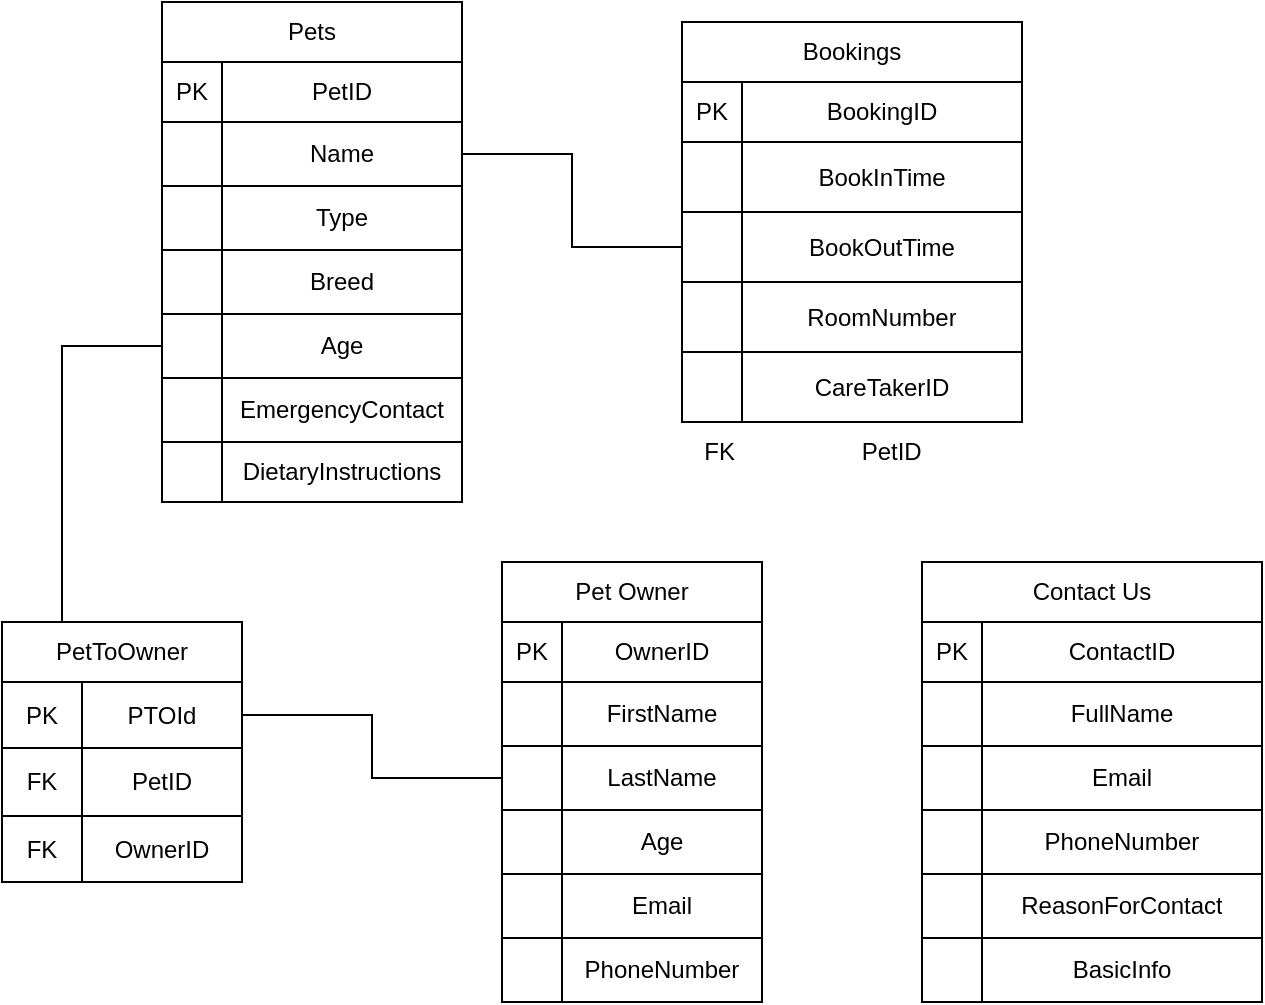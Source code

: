 <mxfile version="27.1.4">
  <diagram name="Page-1" id="VjwZRCNbRRKjsAiY8om_">
    <mxGraphModel dx="1042" dy="562" grid="1" gridSize="10" guides="1" tooltips="1" connect="1" arrows="1" fold="1" page="1" pageScale="1" pageWidth="850" pageHeight="1100" math="0" shadow="0">
      <root>
        <mxCell id="0" />
        <mxCell id="1" parent="0" />
        <mxCell id="clyEjY366EvGqqHMEU96-55" value="" style="shape=table;startSize=0;container=1;collapsible=0;childLayout=tableLayout;" parent="1" vertex="1">
          <mxGeometry x="210" y="100" width="150" height="160" as="geometry" />
        </mxCell>
        <mxCell id="clyEjY366EvGqqHMEU96-56" value="" style="shape=tableRow;horizontal=0;startSize=0;swimlaneHead=0;swimlaneBody=0;strokeColor=inherit;top=0;left=0;bottom=0;right=0;collapsible=0;dropTarget=0;fillColor=none;points=[[0,0.5],[1,0.5]];portConstraint=eastwest;" parent="clyEjY366EvGqqHMEU96-55" vertex="1">
          <mxGeometry width="150" height="32" as="geometry" />
        </mxCell>
        <mxCell id="clyEjY366EvGqqHMEU96-57" value="" style="shape=partialRectangle;html=1;whiteSpace=wrap;connectable=0;strokeColor=inherit;overflow=hidden;fillColor=none;top=0;left=0;bottom=0;right=0;pointerEvents=1;" parent="clyEjY366EvGqqHMEU96-56" vertex="1">
          <mxGeometry width="30" height="32" as="geometry">
            <mxRectangle width="30" height="32" as="alternateBounds" />
          </mxGeometry>
        </mxCell>
        <mxCell id="clyEjY366EvGqqHMEU96-58" value="Name" style="shape=partialRectangle;html=1;whiteSpace=wrap;connectable=0;strokeColor=inherit;overflow=hidden;fillColor=none;top=0;left=0;bottom=0;right=0;pointerEvents=1;" parent="clyEjY366EvGqqHMEU96-56" vertex="1">
          <mxGeometry x="30" width="120" height="32" as="geometry">
            <mxRectangle width="120" height="32" as="alternateBounds" />
          </mxGeometry>
        </mxCell>
        <mxCell id="clyEjY366EvGqqHMEU96-59" value="" style="shape=tableRow;horizontal=0;startSize=0;swimlaneHead=0;swimlaneBody=0;strokeColor=inherit;top=0;left=0;bottom=0;right=0;collapsible=0;dropTarget=0;fillColor=none;points=[[0,0.5],[1,0.5]];portConstraint=eastwest;" parent="clyEjY366EvGqqHMEU96-55" vertex="1">
          <mxGeometry y="32" width="150" height="32" as="geometry" />
        </mxCell>
        <mxCell id="clyEjY366EvGqqHMEU96-60" value="" style="shape=partialRectangle;html=1;whiteSpace=wrap;connectable=0;strokeColor=inherit;overflow=hidden;fillColor=none;top=0;left=0;bottom=0;right=0;pointerEvents=1;" parent="clyEjY366EvGqqHMEU96-59" vertex="1">
          <mxGeometry width="30" height="32" as="geometry">
            <mxRectangle width="30" height="32" as="alternateBounds" />
          </mxGeometry>
        </mxCell>
        <mxCell id="clyEjY366EvGqqHMEU96-61" value="Type" style="shape=partialRectangle;html=1;whiteSpace=wrap;connectable=0;strokeColor=inherit;overflow=hidden;fillColor=none;top=0;left=0;bottom=0;right=0;pointerEvents=1;" parent="clyEjY366EvGqqHMEU96-59" vertex="1">
          <mxGeometry x="30" width="120" height="32" as="geometry">
            <mxRectangle width="120" height="32" as="alternateBounds" />
          </mxGeometry>
        </mxCell>
        <mxCell id="clyEjY366EvGqqHMEU96-62" value="" style="shape=tableRow;horizontal=0;startSize=0;swimlaneHead=0;swimlaneBody=0;strokeColor=inherit;top=0;left=0;bottom=0;right=0;collapsible=0;dropTarget=0;fillColor=none;points=[[0,0.5],[1,0.5]];portConstraint=eastwest;" parent="clyEjY366EvGqqHMEU96-55" vertex="1">
          <mxGeometry y="64" width="150" height="32" as="geometry" />
        </mxCell>
        <mxCell id="clyEjY366EvGqqHMEU96-63" value="" style="shape=partialRectangle;html=1;whiteSpace=wrap;connectable=0;strokeColor=inherit;overflow=hidden;fillColor=none;top=0;left=0;bottom=0;right=0;pointerEvents=1;" parent="clyEjY366EvGqqHMEU96-62" vertex="1">
          <mxGeometry width="30" height="32" as="geometry">
            <mxRectangle width="30" height="32" as="alternateBounds" />
          </mxGeometry>
        </mxCell>
        <mxCell id="clyEjY366EvGqqHMEU96-64" value="Breed" style="shape=partialRectangle;html=1;whiteSpace=wrap;connectable=0;strokeColor=inherit;overflow=hidden;fillColor=none;top=0;left=0;bottom=0;right=0;pointerEvents=1;" parent="clyEjY366EvGqqHMEU96-62" vertex="1">
          <mxGeometry x="30" width="120" height="32" as="geometry">
            <mxRectangle width="120" height="32" as="alternateBounds" />
          </mxGeometry>
        </mxCell>
        <mxCell id="clyEjY366EvGqqHMEU96-65" value="" style="shape=tableRow;horizontal=0;startSize=0;swimlaneHead=0;swimlaneBody=0;strokeColor=inherit;top=0;left=0;bottom=0;right=0;collapsible=0;dropTarget=0;fillColor=none;points=[[0,0.5],[1,0.5]];portConstraint=eastwest;" parent="clyEjY366EvGqqHMEU96-55" vertex="1">
          <mxGeometry y="96" width="150" height="32" as="geometry" />
        </mxCell>
        <mxCell id="clyEjY366EvGqqHMEU96-66" value="" style="shape=partialRectangle;html=1;whiteSpace=wrap;connectable=0;strokeColor=inherit;overflow=hidden;fillColor=none;top=0;left=0;bottom=0;right=0;pointerEvents=1;" parent="clyEjY366EvGqqHMEU96-65" vertex="1">
          <mxGeometry width="30" height="32" as="geometry">
            <mxRectangle width="30" height="32" as="alternateBounds" />
          </mxGeometry>
        </mxCell>
        <mxCell id="clyEjY366EvGqqHMEU96-67" value="Age" style="shape=partialRectangle;html=1;whiteSpace=wrap;connectable=0;strokeColor=inherit;overflow=hidden;fillColor=none;top=0;left=0;bottom=0;right=0;pointerEvents=1;" parent="clyEjY366EvGqqHMEU96-65" vertex="1">
          <mxGeometry x="30" width="120" height="32" as="geometry">
            <mxRectangle width="120" height="32" as="alternateBounds" />
          </mxGeometry>
        </mxCell>
        <mxCell id="clyEjY366EvGqqHMEU96-68" value="" style="shape=tableRow;horizontal=0;startSize=0;swimlaneHead=0;swimlaneBody=0;strokeColor=inherit;top=0;left=0;bottom=0;right=0;collapsible=0;dropTarget=0;fillColor=none;points=[[0,0.5],[1,0.5]];portConstraint=eastwest;" parent="clyEjY366EvGqqHMEU96-55" vertex="1">
          <mxGeometry y="128" width="150" height="32" as="geometry" />
        </mxCell>
        <mxCell id="clyEjY366EvGqqHMEU96-69" value="" style="shape=partialRectangle;html=1;whiteSpace=wrap;connectable=0;strokeColor=inherit;overflow=hidden;fillColor=none;top=0;left=0;bottom=0;right=0;pointerEvents=1;" parent="clyEjY366EvGqqHMEU96-68" vertex="1">
          <mxGeometry width="30" height="32" as="geometry">
            <mxRectangle width="30" height="32" as="alternateBounds" />
          </mxGeometry>
        </mxCell>
        <mxCell id="clyEjY366EvGqqHMEU96-70" value="EmergencyContact" style="shape=partialRectangle;html=1;whiteSpace=wrap;connectable=0;strokeColor=inherit;overflow=hidden;fillColor=none;top=0;left=0;bottom=0;right=0;pointerEvents=1;" parent="clyEjY366EvGqqHMEU96-68" vertex="1">
          <mxGeometry x="30" width="120" height="32" as="geometry">
            <mxRectangle width="120" height="32" as="alternateBounds" />
          </mxGeometry>
        </mxCell>
        <mxCell id="clyEjY366EvGqqHMEU96-71" value="Pets" style="rounded=0;whiteSpace=wrap;html=1;" parent="1" vertex="1">
          <mxGeometry x="210" y="40" width="150" height="30" as="geometry" />
        </mxCell>
        <mxCell id="clyEjY366EvGqqHMEU96-72" value="PK" style="rounded=0;whiteSpace=wrap;html=1;" parent="1" vertex="1">
          <mxGeometry x="210" y="70" width="30" height="30" as="geometry" />
        </mxCell>
        <mxCell id="clyEjY366EvGqqHMEU96-73" value="PetID" style="rounded=0;whiteSpace=wrap;html=1;" parent="1" vertex="1">
          <mxGeometry x="240" y="70" width="120" height="30" as="geometry" />
        </mxCell>
        <mxCell id="clyEjY366EvGqqHMEU96-90" value="Bookings" style="rounded=0;whiteSpace=wrap;html=1;" parent="1" vertex="1">
          <mxGeometry x="470" y="50" width="170" height="30" as="geometry" />
        </mxCell>
        <mxCell id="clyEjY366EvGqqHMEU96-91" value="PK" style="rounded=0;whiteSpace=wrap;html=1;" parent="1" vertex="1">
          <mxGeometry x="470" y="80" width="30" height="30" as="geometry" />
        </mxCell>
        <mxCell id="clyEjY366EvGqqHMEU96-92" value="BookingID" style="rounded=0;whiteSpace=wrap;html=1;" parent="1" vertex="1">
          <mxGeometry x="500" y="80" width="140" height="30" as="geometry" />
        </mxCell>
        <mxCell id="clyEjY366EvGqqHMEU96-93" value="" style="shape=table;startSize=0;container=1;collapsible=0;childLayout=tableLayout;" parent="1" vertex="1">
          <mxGeometry x="380" y="380" width="130" height="160" as="geometry" />
        </mxCell>
        <mxCell id="clyEjY366EvGqqHMEU96-94" value="" style="shape=tableRow;horizontal=0;startSize=0;swimlaneHead=0;swimlaneBody=0;strokeColor=inherit;top=0;left=0;bottom=0;right=0;collapsible=0;dropTarget=0;fillColor=none;points=[[0,0.5],[1,0.5]];portConstraint=eastwest;" parent="clyEjY366EvGqqHMEU96-93" vertex="1">
          <mxGeometry width="130" height="32" as="geometry" />
        </mxCell>
        <mxCell id="clyEjY366EvGqqHMEU96-95" value="" style="shape=partialRectangle;html=1;whiteSpace=wrap;connectable=0;strokeColor=inherit;overflow=hidden;fillColor=none;top=0;left=0;bottom=0;right=0;pointerEvents=1;" parent="clyEjY366EvGqqHMEU96-94" vertex="1">
          <mxGeometry width="30" height="32" as="geometry">
            <mxRectangle width="30" height="32" as="alternateBounds" />
          </mxGeometry>
        </mxCell>
        <mxCell id="clyEjY366EvGqqHMEU96-96" value="FirstName" style="shape=partialRectangle;html=1;whiteSpace=wrap;connectable=0;strokeColor=inherit;overflow=hidden;fillColor=none;top=0;left=0;bottom=0;right=0;pointerEvents=1;" parent="clyEjY366EvGqqHMEU96-94" vertex="1">
          <mxGeometry x="30" width="100" height="32" as="geometry">
            <mxRectangle width="100" height="32" as="alternateBounds" />
          </mxGeometry>
        </mxCell>
        <mxCell id="clyEjY366EvGqqHMEU96-97" value="" style="shape=tableRow;horizontal=0;startSize=0;swimlaneHead=0;swimlaneBody=0;strokeColor=inherit;top=0;left=0;bottom=0;right=0;collapsible=0;dropTarget=0;fillColor=none;points=[[0,0.5],[1,0.5]];portConstraint=eastwest;" parent="clyEjY366EvGqqHMEU96-93" vertex="1">
          <mxGeometry y="32" width="130" height="32" as="geometry" />
        </mxCell>
        <mxCell id="clyEjY366EvGqqHMEU96-98" value="" style="shape=partialRectangle;html=1;whiteSpace=wrap;connectable=0;strokeColor=inherit;overflow=hidden;fillColor=none;top=0;left=0;bottom=0;right=0;pointerEvents=1;" parent="clyEjY366EvGqqHMEU96-97" vertex="1">
          <mxGeometry width="30" height="32" as="geometry">
            <mxRectangle width="30" height="32" as="alternateBounds" />
          </mxGeometry>
        </mxCell>
        <mxCell id="clyEjY366EvGqqHMEU96-99" value="LastName" style="shape=partialRectangle;html=1;whiteSpace=wrap;connectable=0;strokeColor=inherit;overflow=hidden;fillColor=none;top=0;left=0;bottom=0;right=0;pointerEvents=1;" parent="clyEjY366EvGqqHMEU96-97" vertex="1">
          <mxGeometry x="30" width="100" height="32" as="geometry">
            <mxRectangle width="100" height="32" as="alternateBounds" />
          </mxGeometry>
        </mxCell>
        <mxCell id="clyEjY366EvGqqHMEU96-100" value="" style="shape=tableRow;horizontal=0;startSize=0;swimlaneHead=0;swimlaneBody=0;strokeColor=inherit;top=0;left=0;bottom=0;right=0;collapsible=0;dropTarget=0;fillColor=none;points=[[0,0.5],[1,0.5]];portConstraint=eastwest;" parent="clyEjY366EvGqqHMEU96-93" vertex="1">
          <mxGeometry y="64" width="130" height="32" as="geometry" />
        </mxCell>
        <mxCell id="clyEjY366EvGqqHMEU96-101" value="" style="shape=partialRectangle;html=1;whiteSpace=wrap;connectable=0;strokeColor=inherit;overflow=hidden;fillColor=none;top=0;left=0;bottom=0;right=0;pointerEvents=1;" parent="clyEjY366EvGqqHMEU96-100" vertex="1">
          <mxGeometry width="30" height="32" as="geometry">
            <mxRectangle width="30" height="32" as="alternateBounds" />
          </mxGeometry>
        </mxCell>
        <mxCell id="clyEjY366EvGqqHMEU96-102" value="Age" style="shape=partialRectangle;html=1;whiteSpace=wrap;connectable=0;strokeColor=inherit;overflow=hidden;fillColor=none;top=0;left=0;bottom=0;right=0;pointerEvents=1;" parent="clyEjY366EvGqqHMEU96-100" vertex="1">
          <mxGeometry x="30" width="100" height="32" as="geometry">
            <mxRectangle width="100" height="32" as="alternateBounds" />
          </mxGeometry>
        </mxCell>
        <mxCell id="clyEjY366EvGqqHMEU96-103" value="" style="shape=tableRow;horizontal=0;startSize=0;swimlaneHead=0;swimlaneBody=0;strokeColor=inherit;top=0;left=0;bottom=0;right=0;collapsible=0;dropTarget=0;fillColor=none;points=[[0,0.5],[1,0.5]];portConstraint=eastwest;" parent="clyEjY366EvGqqHMEU96-93" vertex="1">
          <mxGeometry y="96" width="130" height="32" as="geometry" />
        </mxCell>
        <mxCell id="clyEjY366EvGqqHMEU96-104" value="" style="shape=partialRectangle;html=1;whiteSpace=wrap;connectable=0;strokeColor=inherit;overflow=hidden;fillColor=none;top=0;left=0;bottom=0;right=0;pointerEvents=1;" parent="clyEjY366EvGqqHMEU96-103" vertex="1">
          <mxGeometry width="30" height="32" as="geometry">
            <mxRectangle width="30" height="32" as="alternateBounds" />
          </mxGeometry>
        </mxCell>
        <mxCell id="clyEjY366EvGqqHMEU96-105" value="Email" style="shape=partialRectangle;html=1;whiteSpace=wrap;connectable=0;strokeColor=inherit;overflow=hidden;fillColor=none;top=0;left=0;bottom=0;right=0;pointerEvents=1;" parent="clyEjY366EvGqqHMEU96-103" vertex="1">
          <mxGeometry x="30" width="100" height="32" as="geometry">
            <mxRectangle width="100" height="32" as="alternateBounds" />
          </mxGeometry>
        </mxCell>
        <mxCell id="clyEjY366EvGqqHMEU96-106" value="" style="shape=tableRow;horizontal=0;startSize=0;swimlaneHead=0;swimlaneBody=0;strokeColor=inherit;top=0;left=0;bottom=0;right=0;collapsible=0;dropTarget=0;fillColor=none;points=[[0,0.5],[1,0.5]];portConstraint=eastwest;" parent="clyEjY366EvGqqHMEU96-93" vertex="1">
          <mxGeometry y="128" width="130" height="32" as="geometry" />
        </mxCell>
        <mxCell id="clyEjY366EvGqqHMEU96-107" value="" style="shape=partialRectangle;html=1;whiteSpace=wrap;connectable=0;strokeColor=inherit;overflow=hidden;fillColor=none;top=0;left=0;bottom=0;right=0;pointerEvents=1;" parent="clyEjY366EvGqqHMEU96-106" vertex="1">
          <mxGeometry width="30" height="32" as="geometry">
            <mxRectangle width="30" height="32" as="alternateBounds" />
          </mxGeometry>
        </mxCell>
        <mxCell id="clyEjY366EvGqqHMEU96-108" value="PhoneNumber" style="shape=partialRectangle;html=1;whiteSpace=wrap;connectable=0;strokeColor=inherit;overflow=hidden;fillColor=none;top=0;left=0;bottom=0;right=0;pointerEvents=1;" parent="clyEjY366EvGqqHMEU96-106" vertex="1">
          <mxGeometry x="30" width="100" height="32" as="geometry">
            <mxRectangle width="100" height="32" as="alternateBounds" />
          </mxGeometry>
        </mxCell>
        <mxCell id="clyEjY366EvGqqHMEU96-109" value="Pet Owner" style="rounded=0;whiteSpace=wrap;html=1;" parent="1" vertex="1">
          <mxGeometry x="380" y="320" width="130" height="30" as="geometry" />
        </mxCell>
        <mxCell id="clyEjY366EvGqqHMEU96-110" value="PK" style="rounded=0;whiteSpace=wrap;html=1;" parent="1" vertex="1">
          <mxGeometry x="380" y="350" width="30" height="30" as="geometry" />
        </mxCell>
        <mxCell id="clyEjY366EvGqqHMEU96-111" value="OwnerID" style="rounded=0;whiteSpace=wrap;html=1;" parent="1" vertex="1">
          <mxGeometry x="410" y="350" width="100" height="30" as="geometry" />
        </mxCell>
        <mxCell id="clyEjY366EvGqqHMEU96-112" value="" style="shape=table;startSize=0;container=1;collapsible=0;childLayout=tableLayout;" parent="1" vertex="1">
          <mxGeometry x="590" y="380" width="170" height="160" as="geometry" />
        </mxCell>
        <mxCell id="clyEjY366EvGqqHMEU96-113" value="" style="shape=tableRow;horizontal=0;startSize=0;swimlaneHead=0;swimlaneBody=0;strokeColor=inherit;top=0;left=0;bottom=0;right=0;collapsible=0;dropTarget=0;fillColor=none;points=[[0,0.5],[1,0.5]];portConstraint=eastwest;" parent="clyEjY366EvGqqHMEU96-112" vertex="1">
          <mxGeometry width="170" height="32" as="geometry" />
        </mxCell>
        <mxCell id="clyEjY366EvGqqHMEU96-114" value="" style="shape=partialRectangle;html=1;whiteSpace=wrap;connectable=0;strokeColor=inherit;overflow=hidden;fillColor=none;top=0;left=0;bottom=0;right=0;pointerEvents=1;" parent="clyEjY366EvGqqHMEU96-113" vertex="1">
          <mxGeometry width="30" height="32" as="geometry">
            <mxRectangle width="30" height="32" as="alternateBounds" />
          </mxGeometry>
        </mxCell>
        <mxCell id="clyEjY366EvGqqHMEU96-115" value="FullName" style="shape=partialRectangle;html=1;whiteSpace=wrap;connectable=0;strokeColor=inherit;overflow=hidden;fillColor=none;top=0;left=0;bottom=0;right=0;pointerEvents=1;" parent="clyEjY366EvGqqHMEU96-113" vertex="1">
          <mxGeometry x="30" width="140" height="32" as="geometry">
            <mxRectangle width="140" height="32" as="alternateBounds" />
          </mxGeometry>
        </mxCell>
        <mxCell id="clyEjY366EvGqqHMEU96-116" value="" style="shape=tableRow;horizontal=0;startSize=0;swimlaneHead=0;swimlaneBody=0;strokeColor=inherit;top=0;left=0;bottom=0;right=0;collapsible=0;dropTarget=0;fillColor=none;points=[[0,0.5],[1,0.5]];portConstraint=eastwest;" parent="clyEjY366EvGqqHMEU96-112" vertex="1">
          <mxGeometry y="32" width="170" height="32" as="geometry" />
        </mxCell>
        <mxCell id="clyEjY366EvGqqHMEU96-117" value="" style="shape=partialRectangle;html=1;whiteSpace=wrap;connectable=0;strokeColor=inherit;overflow=hidden;fillColor=none;top=0;left=0;bottom=0;right=0;pointerEvents=1;" parent="clyEjY366EvGqqHMEU96-116" vertex="1">
          <mxGeometry width="30" height="32" as="geometry">
            <mxRectangle width="30" height="32" as="alternateBounds" />
          </mxGeometry>
        </mxCell>
        <mxCell id="clyEjY366EvGqqHMEU96-118" value="Email" style="shape=partialRectangle;html=1;whiteSpace=wrap;connectable=0;strokeColor=inherit;overflow=hidden;fillColor=none;top=0;left=0;bottom=0;right=0;pointerEvents=1;" parent="clyEjY366EvGqqHMEU96-116" vertex="1">
          <mxGeometry x="30" width="140" height="32" as="geometry">
            <mxRectangle width="140" height="32" as="alternateBounds" />
          </mxGeometry>
        </mxCell>
        <mxCell id="clyEjY366EvGqqHMEU96-119" value="" style="shape=tableRow;horizontal=0;startSize=0;swimlaneHead=0;swimlaneBody=0;strokeColor=inherit;top=0;left=0;bottom=0;right=0;collapsible=0;dropTarget=0;fillColor=none;points=[[0,0.5],[1,0.5]];portConstraint=eastwest;" parent="clyEjY366EvGqqHMEU96-112" vertex="1">
          <mxGeometry y="64" width="170" height="32" as="geometry" />
        </mxCell>
        <mxCell id="clyEjY366EvGqqHMEU96-120" value="" style="shape=partialRectangle;html=1;whiteSpace=wrap;connectable=0;strokeColor=inherit;overflow=hidden;fillColor=none;top=0;left=0;bottom=0;right=0;pointerEvents=1;" parent="clyEjY366EvGqqHMEU96-119" vertex="1">
          <mxGeometry width="30" height="32" as="geometry">
            <mxRectangle width="30" height="32" as="alternateBounds" />
          </mxGeometry>
        </mxCell>
        <mxCell id="clyEjY366EvGqqHMEU96-121" value="PhoneNumber" style="shape=partialRectangle;html=1;whiteSpace=wrap;connectable=0;strokeColor=inherit;overflow=hidden;fillColor=none;top=0;left=0;bottom=0;right=0;pointerEvents=1;" parent="clyEjY366EvGqqHMEU96-119" vertex="1">
          <mxGeometry x="30" width="140" height="32" as="geometry">
            <mxRectangle width="140" height="32" as="alternateBounds" />
          </mxGeometry>
        </mxCell>
        <mxCell id="clyEjY366EvGqqHMEU96-122" value="" style="shape=tableRow;horizontal=0;startSize=0;swimlaneHead=0;swimlaneBody=0;strokeColor=inherit;top=0;left=0;bottom=0;right=0;collapsible=0;dropTarget=0;fillColor=none;points=[[0,0.5],[1,0.5]];portConstraint=eastwest;" parent="clyEjY366EvGqqHMEU96-112" vertex="1">
          <mxGeometry y="96" width="170" height="32" as="geometry" />
        </mxCell>
        <mxCell id="clyEjY366EvGqqHMEU96-123" value="" style="shape=partialRectangle;html=1;whiteSpace=wrap;connectable=0;strokeColor=inherit;overflow=hidden;fillColor=none;top=0;left=0;bottom=0;right=0;pointerEvents=1;" parent="clyEjY366EvGqqHMEU96-122" vertex="1">
          <mxGeometry width="30" height="32" as="geometry">
            <mxRectangle width="30" height="32" as="alternateBounds" />
          </mxGeometry>
        </mxCell>
        <mxCell id="clyEjY366EvGqqHMEU96-124" value="ReasonForContact" style="shape=partialRectangle;html=1;whiteSpace=wrap;connectable=0;strokeColor=inherit;overflow=hidden;fillColor=none;top=0;left=0;bottom=0;right=0;pointerEvents=1;" parent="clyEjY366EvGqqHMEU96-122" vertex="1">
          <mxGeometry x="30" width="140" height="32" as="geometry">
            <mxRectangle width="140" height="32" as="alternateBounds" />
          </mxGeometry>
        </mxCell>
        <mxCell id="clyEjY366EvGqqHMEU96-125" value="" style="shape=tableRow;horizontal=0;startSize=0;swimlaneHead=0;swimlaneBody=0;strokeColor=inherit;top=0;left=0;bottom=0;right=0;collapsible=0;dropTarget=0;fillColor=none;points=[[0,0.5],[1,0.5]];portConstraint=eastwest;" parent="clyEjY366EvGqqHMEU96-112" vertex="1">
          <mxGeometry y="128" width="170" height="32" as="geometry" />
        </mxCell>
        <mxCell id="clyEjY366EvGqqHMEU96-126" value="" style="shape=partialRectangle;html=1;whiteSpace=wrap;connectable=0;strokeColor=inherit;overflow=hidden;fillColor=none;top=0;left=0;bottom=0;right=0;pointerEvents=1;" parent="clyEjY366EvGqqHMEU96-125" vertex="1">
          <mxGeometry width="30" height="32" as="geometry">
            <mxRectangle width="30" height="32" as="alternateBounds" />
          </mxGeometry>
        </mxCell>
        <mxCell id="clyEjY366EvGqqHMEU96-127" value="BasicInfo" style="shape=partialRectangle;html=1;whiteSpace=wrap;connectable=0;strokeColor=inherit;overflow=hidden;fillColor=none;top=0;left=0;bottom=0;right=0;pointerEvents=1;" parent="clyEjY366EvGqqHMEU96-125" vertex="1">
          <mxGeometry x="30" width="140" height="32" as="geometry">
            <mxRectangle width="140" height="32" as="alternateBounds" />
          </mxGeometry>
        </mxCell>
        <mxCell id="clyEjY366EvGqqHMEU96-128" value="Contact Us" style="rounded=0;whiteSpace=wrap;html=1;" parent="1" vertex="1">
          <mxGeometry x="590" y="320" width="170" height="30" as="geometry" />
        </mxCell>
        <mxCell id="clyEjY366EvGqqHMEU96-129" value="PK" style="rounded=0;whiteSpace=wrap;html=1;" parent="1" vertex="1">
          <mxGeometry x="590" y="350" width="30" height="30" as="geometry" />
        </mxCell>
        <mxCell id="clyEjY366EvGqqHMEU96-130" value="ContactID" style="rounded=0;whiteSpace=wrap;html=1;" parent="1" vertex="1">
          <mxGeometry x="620" y="350" width="140" height="30" as="geometry" />
        </mxCell>
        <mxCell id="3_vlbnVJ-U9qmXfGpU3r-14" value="" style="shape=table;startSize=0;container=1;collapsible=0;childLayout=tableLayout;" parent="1" vertex="1">
          <mxGeometry x="130" y="380" width="120" height="100" as="geometry" />
        </mxCell>
        <mxCell id="3_vlbnVJ-U9qmXfGpU3r-15" value="" style="shape=tableRow;horizontal=0;startSize=0;swimlaneHead=0;swimlaneBody=0;strokeColor=inherit;top=0;left=0;bottom=0;right=0;collapsible=0;dropTarget=0;fillColor=none;points=[[0,0.5],[1,0.5]];portConstraint=eastwest;" parent="3_vlbnVJ-U9qmXfGpU3r-14" vertex="1">
          <mxGeometry width="120" height="33" as="geometry" />
        </mxCell>
        <mxCell id="3_vlbnVJ-U9qmXfGpU3r-16" value="PK" style="shape=partialRectangle;html=1;whiteSpace=wrap;connectable=0;strokeColor=inherit;overflow=hidden;fillColor=none;top=0;left=0;bottom=0;right=0;pointerEvents=1;" parent="3_vlbnVJ-U9qmXfGpU3r-15" vertex="1">
          <mxGeometry width="40" height="33" as="geometry">
            <mxRectangle width="40" height="33" as="alternateBounds" />
          </mxGeometry>
        </mxCell>
        <mxCell id="3_vlbnVJ-U9qmXfGpU3r-17" value="PTOId" style="shape=partialRectangle;html=1;whiteSpace=wrap;connectable=0;strokeColor=inherit;overflow=hidden;fillColor=none;top=0;left=0;bottom=0;right=0;pointerEvents=1;" parent="3_vlbnVJ-U9qmXfGpU3r-15" vertex="1">
          <mxGeometry x="40" width="80" height="33" as="geometry">
            <mxRectangle width="80" height="33" as="alternateBounds" />
          </mxGeometry>
        </mxCell>
        <mxCell id="3_vlbnVJ-U9qmXfGpU3r-18" value="" style="shape=tableRow;horizontal=0;startSize=0;swimlaneHead=0;swimlaneBody=0;strokeColor=inherit;top=0;left=0;bottom=0;right=0;collapsible=0;dropTarget=0;fillColor=none;points=[[0,0.5],[1,0.5]];portConstraint=eastwest;" parent="3_vlbnVJ-U9qmXfGpU3r-14" vertex="1">
          <mxGeometry y="33" width="120" height="34" as="geometry" />
        </mxCell>
        <mxCell id="3_vlbnVJ-U9qmXfGpU3r-19" value="FK" style="shape=partialRectangle;html=1;whiteSpace=wrap;connectable=0;strokeColor=inherit;overflow=hidden;fillColor=none;top=0;left=0;bottom=0;right=0;pointerEvents=1;" parent="3_vlbnVJ-U9qmXfGpU3r-18" vertex="1">
          <mxGeometry width="40" height="34" as="geometry">
            <mxRectangle width="40" height="34" as="alternateBounds" />
          </mxGeometry>
        </mxCell>
        <mxCell id="3_vlbnVJ-U9qmXfGpU3r-20" value="PetID" style="shape=partialRectangle;html=1;whiteSpace=wrap;connectable=0;strokeColor=inherit;overflow=hidden;fillColor=none;top=0;left=0;bottom=0;right=0;pointerEvents=1;" parent="3_vlbnVJ-U9qmXfGpU3r-18" vertex="1">
          <mxGeometry x="40" width="80" height="34" as="geometry">
            <mxRectangle width="80" height="34" as="alternateBounds" />
          </mxGeometry>
        </mxCell>
        <mxCell id="3_vlbnVJ-U9qmXfGpU3r-21" value="" style="shape=tableRow;horizontal=0;startSize=0;swimlaneHead=0;swimlaneBody=0;strokeColor=inherit;top=0;left=0;bottom=0;right=0;collapsible=0;dropTarget=0;fillColor=none;points=[[0,0.5],[1,0.5]];portConstraint=eastwest;" parent="3_vlbnVJ-U9qmXfGpU3r-14" vertex="1">
          <mxGeometry y="67" width="120" height="33" as="geometry" />
        </mxCell>
        <mxCell id="3_vlbnVJ-U9qmXfGpU3r-22" value="FK" style="shape=partialRectangle;html=1;whiteSpace=wrap;connectable=0;strokeColor=inherit;overflow=hidden;fillColor=none;top=0;left=0;bottom=0;right=0;pointerEvents=1;" parent="3_vlbnVJ-U9qmXfGpU3r-21" vertex="1">
          <mxGeometry width="40" height="33" as="geometry">
            <mxRectangle width="40" height="33" as="alternateBounds" />
          </mxGeometry>
        </mxCell>
        <mxCell id="3_vlbnVJ-U9qmXfGpU3r-23" value="OwnerID" style="shape=partialRectangle;html=1;whiteSpace=wrap;connectable=0;strokeColor=inherit;overflow=hidden;fillColor=none;top=0;left=0;bottom=0;right=0;pointerEvents=1;" parent="3_vlbnVJ-U9qmXfGpU3r-21" vertex="1">
          <mxGeometry x="40" width="80" height="33" as="geometry">
            <mxRectangle width="80" height="33" as="alternateBounds" />
          </mxGeometry>
        </mxCell>
        <mxCell id="BQ3d_fAtbmK8TuOg-dL--4" style="edgeStyle=orthogonalEdgeStyle;rounded=0;orthogonalLoop=1;jettySize=auto;html=1;exitX=0.25;exitY=0;exitDx=0;exitDy=0;entryX=0;entryY=0.5;entryDx=0;entryDy=0;endArrow=none;startFill=0;" edge="1" parent="1" source="3_vlbnVJ-U9qmXfGpU3r-24" target="clyEjY366EvGqqHMEU96-65">
          <mxGeometry relative="1" as="geometry" />
        </mxCell>
        <mxCell id="3_vlbnVJ-U9qmXfGpU3r-24" value="PetToOwner" style="rounded=0;whiteSpace=wrap;html=1;" parent="1" vertex="1">
          <mxGeometry x="130" y="350" width="120" height="30" as="geometry" />
        </mxCell>
        <mxCell id="J03flEdEqBixPxFJTX7F-11" value="" style="shape=table;startSize=0;container=1;collapsible=0;childLayout=tableLayout;" parent="1" vertex="1">
          <mxGeometry x="470" y="110" width="170" height="140" as="geometry" />
        </mxCell>
        <mxCell id="J03flEdEqBixPxFJTX7F-12" value="" style="shape=tableRow;horizontal=0;startSize=0;swimlaneHead=0;swimlaneBody=0;strokeColor=inherit;top=0;left=0;bottom=0;right=0;collapsible=0;dropTarget=0;fillColor=none;points=[[0,0.5],[1,0.5]];portConstraint=eastwest;" parent="J03flEdEqBixPxFJTX7F-11" vertex="1">
          <mxGeometry width="170" height="35" as="geometry" />
        </mxCell>
        <mxCell id="J03flEdEqBixPxFJTX7F-13" value="" style="shape=partialRectangle;html=1;whiteSpace=wrap;connectable=0;strokeColor=inherit;overflow=hidden;fillColor=none;top=0;left=0;bottom=0;right=0;pointerEvents=1;" parent="J03flEdEqBixPxFJTX7F-12" vertex="1">
          <mxGeometry width="30" height="35" as="geometry">
            <mxRectangle width="30" height="35" as="alternateBounds" />
          </mxGeometry>
        </mxCell>
        <mxCell id="J03flEdEqBixPxFJTX7F-14" value="BookInTime" style="shape=partialRectangle;html=1;whiteSpace=wrap;connectable=0;strokeColor=inherit;overflow=hidden;fillColor=none;top=0;left=0;bottom=0;right=0;pointerEvents=1;" parent="J03flEdEqBixPxFJTX7F-12" vertex="1">
          <mxGeometry x="30" width="140" height="35" as="geometry">
            <mxRectangle width="140" height="35" as="alternateBounds" />
          </mxGeometry>
        </mxCell>
        <mxCell id="J03flEdEqBixPxFJTX7F-15" value="" style="shape=tableRow;horizontal=0;startSize=0;swimlaneHead=0;swimlaneBody=0;strokeColor=inherit;top=0;left=0;bottom=0;right=0;collapsible=0;dropTarget=0;fillColor=none;points=[[0,0.5],[1,0.5]];portConstraint=eastwest;" parent="J03flEdEqBixPxFJTX7F-11" vertex="1">
          <mxGeometry y="35" width="170" height="35" as="geometry" />
        </mxCell>
        <mxCell id="J03flEdEqBixPxFJTX7F-16" value="" style="shape=partialRectangle;html=1;whiteSpace=wrap;connectable=0;strokeColor=inherit;overflow=hidden;fillColor=none;top=0;left=0;bottom=0;right=0;pointerEvents=1;" parent="J03flEdEqBixPxFJTX7F-15" vertex="1">
          <mxGeometry width="30" height="35" as="geometry">
            <mxRectangle width="30" height="35" as="alternateBounds" />
          </mxGeometry>
        </mxCell>
        <mxCell id="J03flEdEqBixPxFJTX7F-17" value="BookOutTime" style="shape=partialRectangle;html=1;whiteSpace=wrap;connectable=0;strokeColor=inherit;overflow=hidden;fillColor=none;top=0;left=0;bottom=0;right=0;pointerEvents=1;" parent="J03flEdEqBixPxFJTX7F-15" vertex="1">
          <mxGeometry x="30" width="140" height="35" as="geometry">
            <mxRectangle width="140" height="35" as="alternateBounds" />
          </mxGeometry>
        </mxCell>
        <mxCell id="J03flEdEqBixPxFJTX7F-18" value="" style="shape=tableRow;horizontal=0;startSize=0;swimlaneHead=0;swimlaneBody=0;strokeColor=inherit;top=0;left=0;bottom=0;right=0;collapsible=0;dropTarget=0;fillColor=none;points=[[0,0.5],[1,0.5]];portConstraint=eastwest;" parent="J03flEdEqBixPxFJTX7F-11" vertex="1">
          <mxGeometry y="70" width="170" height="35" as="geometry" />
        </mxCell>
        <mxCell id="J03flEdEqBixPxFJTX7F-19" value="" style="shape=partialRectangle;html=1;whiteSpace=wrap;connectable=0;strokeColor=inherit;overflow=hidden;fillColor=none;top=0;left=0;bottom=0;right=0;pointerEvents=1;" parent="J03flEdEqBixPxFJTX7F-18" vertex="1">
          <mxGeometry width="30" height="35" as="geometry">
            <mxRectangle width="30" height="35" as="alternateBounds" />
          </mxGeometry>
        </mxCell>
        <mxCell id="J03flEdEqBixPxFJTX7F-20" value="RoomNumber" style="shape=partialRectangle;html=1;whiteSpace=wrap;connectable=0;strokeColor=inherit;overflow=hidden;fillColor=none;top=0;left=0;bottom=0;right=0;pointerEvents=1;" parent="J03flEdEqBixPxFJTX7F-18" vertex="1">
          <mxGeometry x="30" width="140" height="35" as="geometry">
            <mxRectangle width="140" height="35" as="alternateBounds" />
          </mxGeometry>
        </mxCell>
        <mxCell id="J03flEdEqBixPxFJTX7F-21" value="" style="shape=tableRow;horizontal=0;startSize=0;swimlaneHead=0;swimlaneBody=0;strokeColor=inherit;top=0;left=0;bottom=0;right=0;collapsible=0;dropTarget=0;fillColor=none;points=[[0,0.5],[1,0.5]];portConstraint=eastwest;" parent="J03flEdEqBixPxFJTX7F-11" vertex="1">
          <mxGeometry y="105" width="170" height="35" as="geometry" />
        </mxCell>
        <mxCell id="J03flEdEqBixPxFJTX7F-22" value="" style="shape=partialRectangle;html=1;whiteSpace=wrap;connectable=0;strokeColor=inherit;overflow=hidden;fillColor=none;top=0;left=0;bottom=0;right=0;pointerEvents=1;" parent="J03flEdEqBixPxFJTX7F-21" vertex="1">
          <mxGeometry width="30" height="35" as="geometry">
            <mxRectangle width="30" height="35" as="alternateBounds" />
          </mxGeometry>
        </mxCell>
        <mxCell id="J03flEdEqBixPxFJTX7F-23" value="CareTakerID" style="shape=partialRectangle;html=1;whiteSpace=wrap;connectable=0;strokeColor=inherit;overflow=hidden;fillColor=none;top=0;left=0;bottom=0;right=0;pointerEvents=1;" parent="J03flEdEqBixPxFJTX7F-21" vertex="1">
          <mxGeometry x="30" width="140" height="35" as="geometry">
            <mxRectangle width="140" height="35" as="alternateBounds" />
          </mxGeometry>
        </mxCell>
        <mxCell id="J03flEdEqBixPxFJTX7F-26" value="" style="shape=table;startSize=0;container=1;collapsible=0;childLayout=tableLayout;" parent="1" vertex="1">
          <mxGeometry x="210" y="260" width="150" height="30" as="geometry" />
        </mxCell>
        <mxCell id="J03flEdEqBixPxFJTX7F-27" value="" style="shape=tableRow;horizontal=0;startSize=0;swimlaneHead=0;swimlaneBody=0;strokeColor=inherit;top=0;left=0;bottom=0;right=0;collapsible=0;dropTarget=0;fillColor=none;points=[[0,0.5],[1,0.5]];portConstraint=eastwest;" parent="J03flEdEqBixPxFJTX7F-26" vertex="1">
          <mxGeometry width="150" height="30" as="geometry" />
        </mxCell>
        <mxCell id="J03flEdEqBixPxFJTX7F-28" value="" style="shape=partialRectangle;html=1;whiteSpace=wrap;connectable=0;strokeColor=inherit;overflow=hidden;fillColor=none;top=0;left=0;bottom=0;right=0;pointerEvents=1;" parent="J03flEdEqBixPxFJTX7F-27" vertex="1">
          <mxGeometry width="30" height="30" as="geometry">
            <mxRectangle width="30" height="30" as="alternateBounds" />
          </mxGeometry>
        </mxCell>
        <mxCell id="J03flEdEqBixPxFJTX7F-29" value="DietaryInstructions" style="shape=partialRectangle;html=1;whiteSpace=wrap;connectable=0;strokeColor=inherit;overflow=hidden;fillColor=none;top=0;left=0;bottom=0;right=0;pointerEvents=1;" parent="J03flEdEqBixPxFJTX7F-27" vertex="1">
          <mxGeometry x="30" width="120" height="30" as="geometry">
            <mxRectangle width="120" height="30" as="alternateBounds" />
          </mxGeometry>
        </mxCell>
        <mxCell id="BQ3d_fAtbmK8TuOg-dL--1" style="edgeStyle=orthogonalEdgeStyle;rounded=0;orthogonalLoop=1;jettySize=auto;html=1;exitX=1;exitY=0.5;exitDx=0;exitDy=0;entryX=0;entryY=0.5;entryDx=0;entryDy=0;endArrow=none;startFill=0;" edge="1" parent="1" source="clyEjY366EvGqqHMEU96-56" target="J03flEdEqBixPxFJTX7F-15">
          <mxGeometry relative="1" as="geometry" />
        </mxCell>
        <mxCell id="BQ3d_fAtbmK8TuOg-dL--2" value="FK&amp;nbsp; &amp;nbsp; &amp;nbsp; &amp;nbsp; &amp;nbsp; &amp;nbsp; &amp;nbsp; &amp;nbsp; &amp;nbsp; &amp;nbsp;PetID" style="text;html=1;align=center;verticalAlign=middle;resizable=0;points=[];autosize=1;strokeColor=none;fillColor=none;" vertex="1" parent="1">
          <mxGeometry x="470" y="250" width="130" height="30" as="geometry" />
        </mxCell>
        <mxCell id="BQ3d_fAtbmK8TuOg-dL--5" style="edgeStyle=orthogonalEdgeStyle;rounded=0;orthogonalLoop=1;jettySize=auto;html=1;exitX=1;exitY=0.5;exitDx=0;exitDy=0;entryX=0;entryY=0.5;entryDx=0;entryDy=0;endArrow=none;startFill=0;" edge="1" parent="1" source="3_vlbnVJ-U9qmXfGpU3r-15" target="clyEjY366EvGqqHMEU96-97">
          <mxGeometry relative="1" as="geometry" />
        </mxCell>
      </root>
    </mxGraphModel>
  </diagram>
</mxfile>
